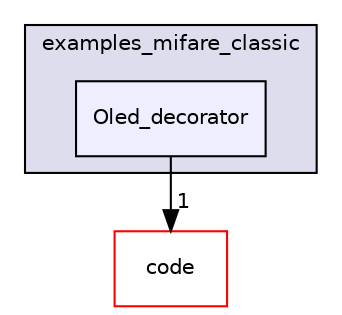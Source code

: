 digraph "examples_mifare_classic/Oled_decorator" {
  compound=true
  node [ fontsize="10", fontname="Helvetica"];
  edge [ labelfontsize="10", labelfontname="Helvetica"];
  subgraph clusterdir_3d4d49a34023605d025eb3d0b5f107a1 {
    graph [ bgcolor="#ddddee", pencolor="black", label="examples_mifare_classic" fontname="Helvetica", fontsize="10", URL="dir_3d4d49a34023605d025eb3d0b5f107a1.html"]
  dir_24171bab2da1f07044242f84a72769db [shape=box, label="Oled_decorator", style="filled", fillcolor="#eeeeff", pencolor="black", URL="dir_24171bab2da1f07044242f84a72769db.html"];
  }
  dir_050edd66366d13764f98250ef6db77f6 [shape=box label="code" fillcolor="white" style="filled" color="red" URL="dir_050edd66366d13764f98250ef6db77f6.html"];
  dir_24171bab2da1f07044242f84a72769db->dir_050edd66366d13764f98250ef6db77f6 [headlabel="1", labeldistance=1.5 headhref="dir_000006_000013.html"];
}
